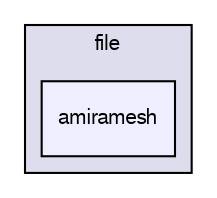 digraph G {
  compound=true
  node [ fontsize=10, fontname="FreeSans"];
  edge [ labelfontsize=9, labelfontname="FreeSans"];
  subgraph clusterdir_65252ab1f1f5370a7d40c0347a12070d {
    graph [ bgcolor="#ddddee", pencolor="black", label="file" fontname="FreeSans", fontsize=10, URL="dir_65252ab1f1f5370a7d40c0347a12070d.html"]
  dir_9b4323d2ac5195eeadc8a1358622f1bc [shape=box, label="amiramesh", style="filled", fillcolor="#eeeeff", pencolor="black", URL="dir_9b4323d2ac5195eeadc8a1358622f1bc.html"];
  }
}
